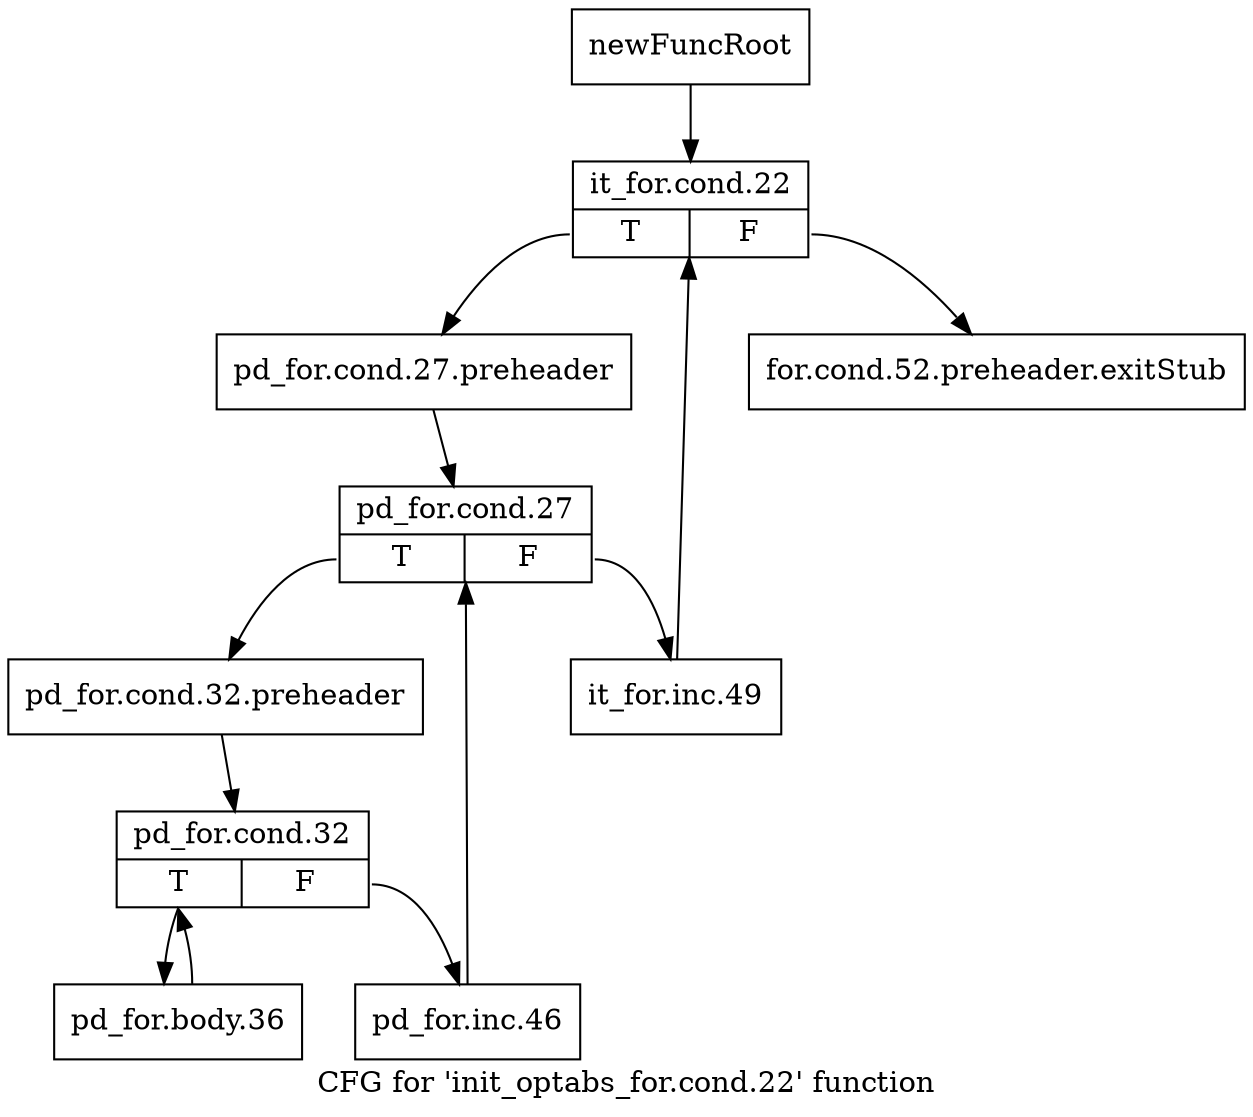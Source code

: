 digraph "CFG for 'init_optabs_for.cond.22' function" {
	label="CFG for 'init_optabs_for.cond.22' function";

	Node0xb7243f0 [shape=record,label="{newFuncRoot}"];
	Node0xb7243f0 -> Node0xb724490;
	Node0xb724440 [shape=record,label="{for.cond.52.preheader.exitStub}"];
	Node0xb724490 [shape=record,label="{it_for.cond.22|{<s0>T|<s1>F}}"];
	Node0xb724490:s0 -> Node0xb7244e0;
	Node0xb724490:s1 -> Node0xb724440;
	Node0xb7244e0 [shape=record,label="{pd_for.cond.27.preheader}"];
	Node0xb7244e0 -> Node0xb724970;
	Node0xb724970 [shape=record,label="{pd_for.cond.27|{<s0>T|<s1>F}}"];
	Node0xb724970:s0 -> Node0xb724a10;
	Node0xb724970:s1 -> Node0xb7249c0;
	Node0xb7249c0 [shape=record,label="{it_for.inc.49}"];
	Node0xb7249c0 -> Node0xb724490;
	Node0xb724a10 [shape=record,label="{pd_for.cond.32.preheader}"];
	Node0xb724a10 -> Node0xb724a60;
	Node0xb724a60 [shape=record,label="{pd_for.cond.32|{<s0>T|<s1>F}}"];
	Node0xb724a60:s0 -> Node0xb724b00;
	Node0xb724a60:s1 -> Node0xb724ab0;
	Node0xb724ab0 [shape=record,label="{pd_for.inc.46}"];
	Node0xb724ab0 -> Node0xb724970;
	Node0xb724b00 [shape=record,label="{pd_for.body.36}"];
	Node0xb724b00 -> Node0xb724a60;
}

